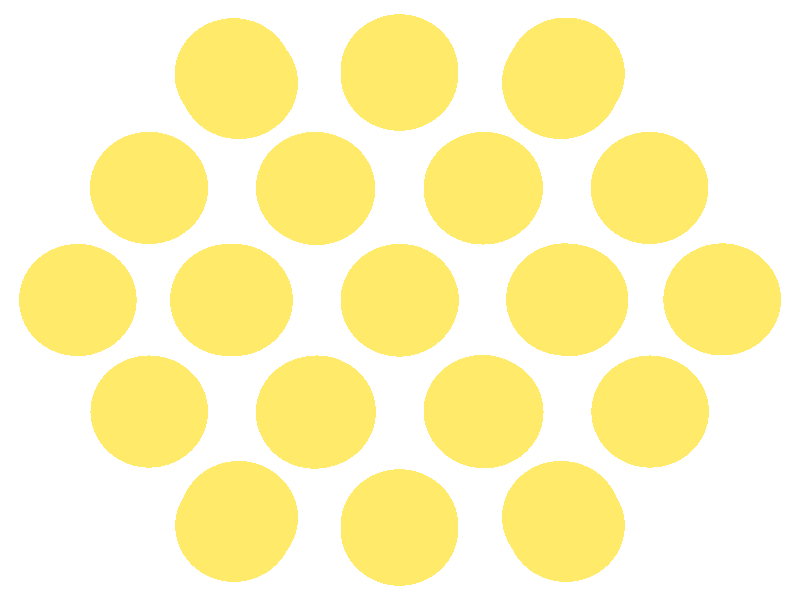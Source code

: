 #include "colors.inc"
#include "finish.inc"

global_settings {assumed_gamma 1 max_trace_level 6}
background {color White}
camera {orthographic
  right -13.88*x up 10.92*y
  direction 1.00*z
  location <0,0,50.00> look_at <0,0,0>}
light_source {<  2.00,   3.00,  40.00> color White
  area_light <0.70, 0, 0>, <0, 0.70, 0>, 3, 3
  adaptive 1 jitter}

#declare simple = finish {phong 0.7}
#declare pale = finish {ambient .5 diffuse .85 roughness .001 specular 0.200 }
#declare intermediate = finish {ambient 0.3 diffuse 0.6 specular 0.10 roughness 0.04 }
#declare vmd = finish {ambient .0 diffuse .65 phong 0.1 phong_size 40. specular 0.500 }
#declare jmol = finish {ambient .2 diffuse .6 specular 1 roughness .001 metallic}
#declare ase2 = finish {ambient 0.05 brilliance 3 diffuse 0.6 metallic specular 0.70 roughness 0.04 reflection 0.15}
#declare ase3 = finish {ambient .15 brilliance 2 diffuse .6 metallic specular 1. roughness .001 reflection .0}
#declare glass = finish {ambient .05 diffuse .3 specular 1. roughness .001}
#declare Rcell = 0.050;
#declare Rbond = 0.100;

#macro atom(LOC, R, COL, FIN)
  sphere{LOC, R texture{pigment{COL} finish{FIN}}}
#end
#macro constrain(LOC, R, COL, FIN)
union{torus{R, Rcell rotate 45*z texture{pigment{COL} finish{FIN}}}
      torus{R, Rcell rotate -45*z texture{pigment{COL} finish{FIN}}}
      translate LOC}
#end

atom(< -4.35,  -2.03,  -7.05>, 1.02, rgb <1.00, 0.82, 0.14>, ase3) // #0 
atom(< -2.88,  -4.11,  -5.59>, 1.02, rgb <1.00, 0.82, 0.14>, ase3) // #1 
atom(< -4.35,  -2.03,  -4.12>, 1.02, rgb <1.00, 0.82, 0.14>, ase3) // #2 
atom(< -2.79,  -3.96,  -2.80>, 1.02, rgb <1.00, 0.82, 0.14>, ase3) // #3 
atom(< -1.44,  -2.04,  -4.15>, 1.02, rgb <1.00, 0.82, 0.14>, ase3) // #4 
atom(< -0.01,  -4.11,  -2.71>, 1.02, rgb <1.00, 0.82, 0.14>, ase3) // #5 
atom(< -1.48,  -2.04,  -1.23>, 1.02, rgb <1.00, 0.82, 0.14>, ase3) // #6 
atom(<  1.47,  -2.04,  -1.25>, 1.02, rgb <1.00, 0.82, 0.14>, ase3) // #7 
atom(< -5.59,   0.00,  -5.59>, 1.02, rgb <1.00, 0.82, 0.14>, ase3) // #8 
atom(< -4.36,   2.04,  -7.04>, 1.02, rgb <1.00, 0.82, 0.14>, ase3) // #9 
atom(< -2.88,  -0.00,  -5.59>, 1.02, rgb <1.00, 0.82, 0.14>, ase3) // #10 
atom(< -4.35,   2.04,  -4.12>, 1.02, rgb <1.00, 0.82, 0.14>, ase3) // #11 
atom(< -2.96,   0.00,  -2.63>, 1.02, rgb <1.00, 0.82, 0.14>, ase3) // #12 
atom(< -1.45,   2.03,  -4.15>, 1.02, rgb <1.00, 0.82, 0.14>, ase3) // #13 
atom(< -0.01,   0.00,  -2.71>, 1.02, rgb <1.00, 0.82, 0.14>, ase3) // #14 
atom(< -1.47,   2.03,  -1.24>, 1.02, rgb <1.00, 0.82, 0.14>, ase3) // #15 
atom(< -0.01,  -0.01,   0.00>, 1.02, rgb <1.00, 0.82, 0.14>, ase3) // #16 
atom(<  1.46,   2.04,  -1.23>, 1.02, rgb <1.00, 0.82, 0.14>, ase3) // #17 
atom(< -2.89,   4.11,  -5.58>, 1.02, rgb <1.00, 0.82, 0.14>, ase3) // #18 
atom(< -2.79,   3.95,  -2.80>, 1.02, rgb <1.00, 0.82, 0.14>, ase3) // #19 
atom(< -0.01,   4.10,  -2.71>, 1.02, rgb <1.00, 0.82, 0.14>, ase3) // #20 
atom(< -2.80,  -3.95,  -8.40>, 1.02, rgb <1.00, 0.82, 0.14>, ase3) // #21 
atom(< -1.48,  -2.05,  -9.93>, 1.02, rgb <1.00, 0.82, 0.14>, ase3) // #22 
atom(< -0.01,  -4.10,  -8.46>, 1.02, rgb <1.00, 0.82, 0.14>, ase3) // #23 
atom(< -1.44,  -2.03,  -7.03>, 1.02, rgb <1.00, 0.82, 0.14>, ase3) // #24 
atom(< -0.01,  -4.18,  -5.58>, 1.02, rgb <1.00, 0.82, 0.14>, ase3) // #25 
atom(<  1.43,  -2.02,  -7.02>, 1.02, rgb <1.00, 0.82, 0.14>, ase3) // #26 
atom(<  2.88,  -4.11,  -5.58>, 1.02, rgb <1.00, 0.82, 0.14>, ase3) // #27 
atom(<  1.43,  -2.02,  -4.15>, 1.02, rgb <1.00, 0.82, 0.14>, ase3) // #28 
atom(<  2.79,  -3.95,  -2.80>, 1.02, rgb <1.00, 0.82, 0.14>, ase3) // #29 
atom(<  4.34,  -2.03,  -4.13>, 1.02, rgb <1.00, 0.82, 0.14>, ase3) // #30 
atom(< -2.97,   0.00,  -8.54>, 1.02, rgb <1.00, 0.82, 0.14>, ase3) // #31 
atom(< -1.48,   2.04,  -9.93>, 1.02, rgb <1.00, 0.82, 0.14>, ase3) // #32 
atom(< -0.00,   0.00,  -8.46>, 1.02, rgb <1.00, 0.82, 0.14>, ase3) // #33 
atom(< -1.45,   2.02,  -7.03>, 1.02, rgb <1.00, 0.82, 0.14>, ase3) // #34 
atom(< -0.00,   0.00,  -5.59>, 1.02, rgb <1.00, 0.82, 0.14>, ase3) // #35 
atom(<  1.43,   2.03,  -7.02>, 1.02, rgb <1.00, 0.82, 0.14>, ase3) // #36 
atom(<  2.86,   0.01,  -5.59>, 1.02, rgb <1.00, 0.82, 0.14>, ase3) // #37 
atom(<  1.43,   2.03,  -4.15>, 1.02, rgb <1.00, 0.82, 0.14>, ase3) // #38 
atom(<  2.94,   0.00,  -2.63>, 1.02, rgb <1.00, 0.82, 0.14>, ase3) // #39 
atom(<  4.33,   2.04,  -4.13>, 1.02, rgb <1.00, 0.82, 0.14>, ase3) // #40 
atom(< -2.80,   3.95,  -8.38>, 1.02, rgb <1.00, 0.82, 0.14>, ase3) // #41 
atom(< -0.01,   4.11,  -8.46>, 1.02, rgb <1.00, 0.82, 0.14>, ase3) // #42 
atom(< -0.01,   4.18,  -5.59>, 1.02, rgb <1.00, 0.82, 0.14>, ase3) // #43 
atom(<  2.88,   4.12,  -5.59>, 1.02, rgb <1.00, 0.82, 0.14>, ase3) // #44 
atom(<  2.79,   3.95,  -2.79>, 1.02, rgb <1.00, 0.82, 0.14>, ase3) // #45 
atom(<  1.45,  -2.04,  -9.92>, 1.02, rgb <1.00, 0.82, 0.14>, ase3) // #46 
atom(<  2.80,  -3.95,  -8.38>, 1.02, rgb <1.00, 0.82, 0.14>, ase3) // #47 
atom(<  4.34,  -2.03,  -7.05>, 1.02, rgb <1.00, 0.82, 0.14>, ase3) // #48 
atom(< -0.01,  -0.01, -11.18>, 1.02, rgb <1.00, 0.82, 0.14>, ase3) // #49 
atom(<  1.45,   2.03,  -9.94>, 1.02, rgb <1.00, 0.82, 0.14>, ase3) // #50 
atom(<  2.93,   0.00,  -8.54>, 1.02, rgb <1.00, 0.82, 0.14>, ase3) // #51 
atom(<  4.33,   2.04,  -7.05>, 1.02, rgb <1.00, 0.82, 0.14>, ase3) // #52 
atom(<  5.59,   0.01,  -5.60>, 1.02, rgb <1.00, 0.82, 0.14>, ase3) // #53 
atom(<  2.79,   3.96,  -8.39>, 1.02, rgb <1.00, 0.82, 0.14>, ase3) // #54 
